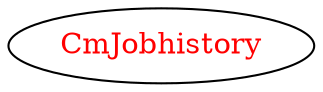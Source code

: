 digraph dependencyGraph {
 concentrate=true;
 ranksep="2.0";
 rankdir="LR"; 
 splines="ortho";
"CmJobhistory" [fontcolor="red"];
}